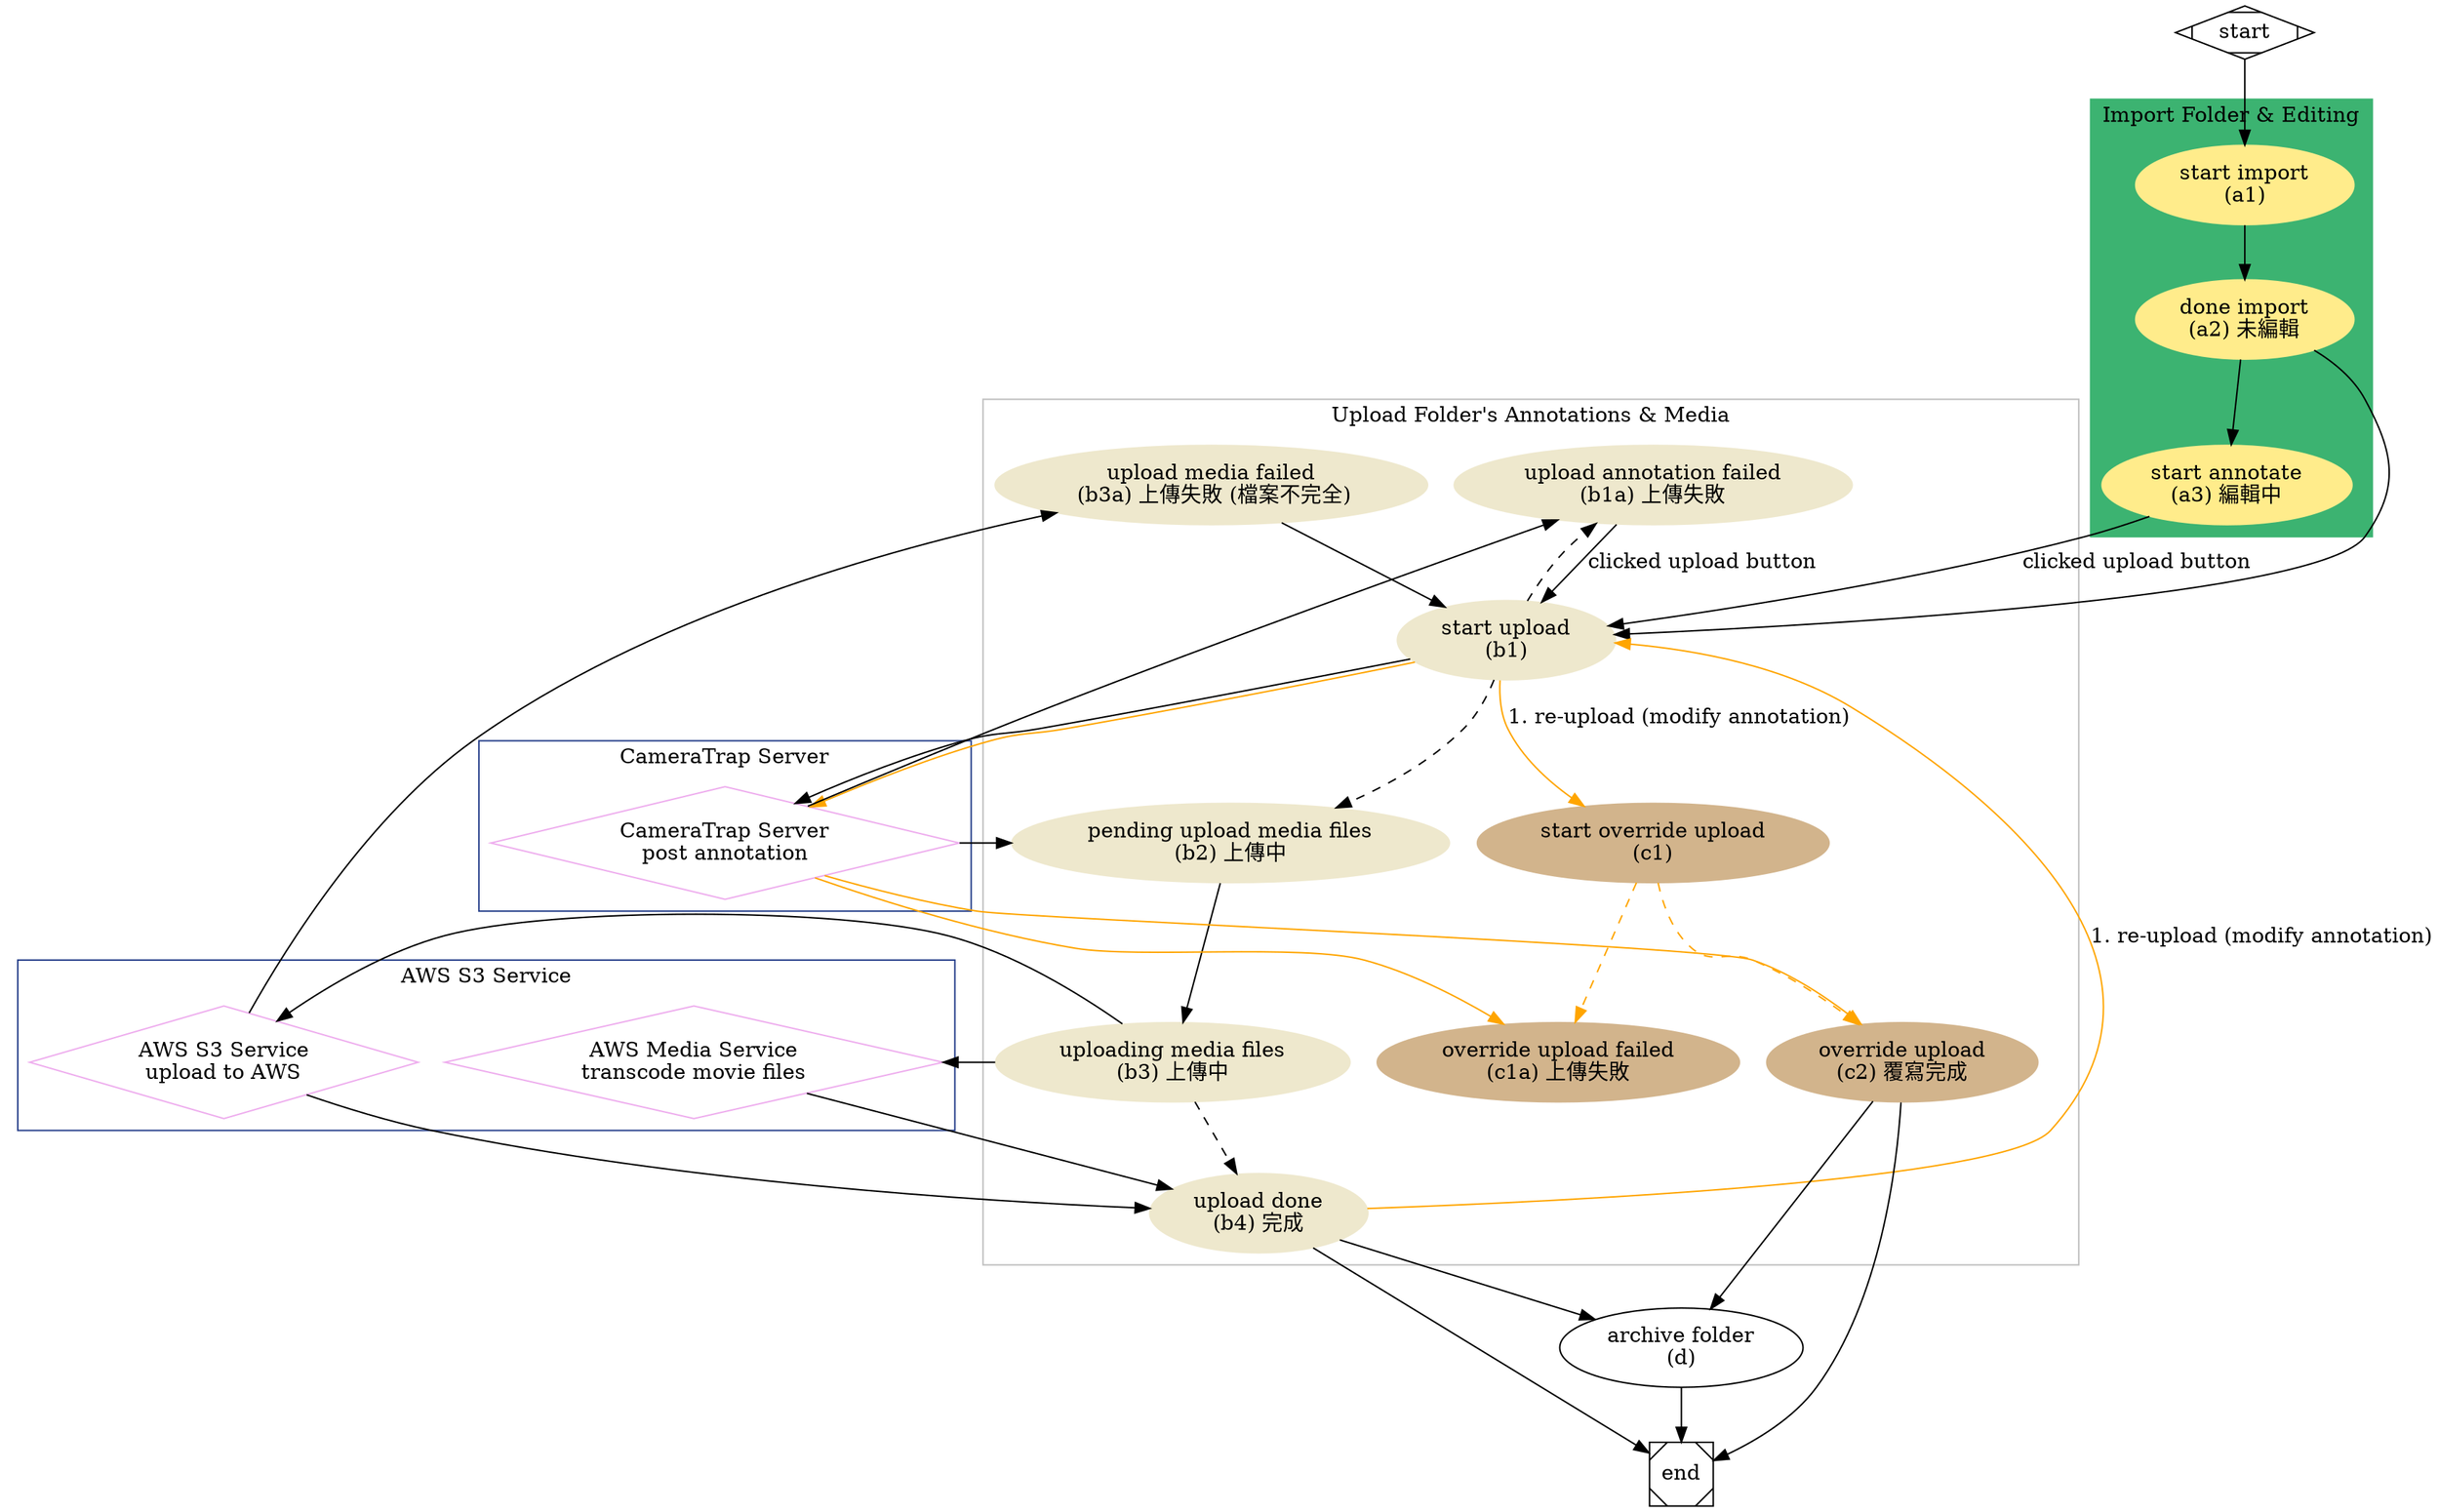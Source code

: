 digraph G {
  subgraph cluster_0 {
    style=filled;
    color=mediumseagreen;
    node [style=filled,color=lightgoldenrod1];
    label = "Import Folder & Editing";
    a1 -> a2 -> a3;
  }

  subgraph cluster_1 {
    color=gray;
    node [style=filled, color=cornsilk2];
    label = "Upload Folder's Annotations & Media";

    b1a -> b1 [label="clicked upload button"];
    b1-> b2 [style=dashed];
    b2 -> b3;
    b3 -> b4 [style=dashed];
    b4 -> b1 -> c1 [color=orange, label="1. re-upload (modify annotation)"];
    c1 -> c2 [color=orange, style=dashed];
    c1 -> c1a [color=orange, style=dashed];
    b3a -> b1;

  }
  subgraph cluster_2 {
    color=royalblue4;
    label = "CameraTrap Server";
    serv_anno;
  }
  subgraph cluster_3 {
    color=royalblue4;
    label = "AWS S3 Service";
    serv_s3;
    serv_media;
  }

  start -> a1;
  a3 -> b1 [label="clicked upload button"];
  a2 -> b1;
  b1 -> serv_anno -> b1a;
  b1 -> b1a [style=dashed];
  serv_anno -> b2;
  b3 -> serv_s3 -> b4;
  serv_s3 -> b3a;
  serv_anno -> c1a [color=orange];
  b1 -> serv_anno [color=orange];
  b3 -> serv_media -> b4;
  serv_anno -> c2 [color=orange];
  c2 -> end;
  b4 -> end;
  b4 -> d -> end;
  c2 -> d;
  /*
  b1 -> serv_anno -> b2 -> b1 [color=orange, style=dashed, label="2. re-upload annotation"];
  b3c -> end;

  a2 -> b1;
  b3b -> serv_s3 -> b3b;
  serv_s3 -> b5;
  b4 -> end;
  b4 -> c;
  b4 -> a3;
  a3 -> b1 [label="1. re-upload (modify annotation)", color=orange];
  b5 -> end;
  b4 -> a3 [label="update annotation, upload last failed files"];
  b5 -> c -> end;

  serv_anno -> b5 [color=orange, style=dashed];
  */
  serv_anno [shape=diamond, color=plum2, label="CameraTrap Server\npost annotation"];
  serv_s3 [shape=diamond, color=plum2, label="AWS S3 Service\nupload to AWS"];
  serv_media [shape=diamond, color=plum2, label="AWS Media Service\ntranscode movie files"];

  d [label="archive folder\n(d)"];
  c2 [label="override upload\n(c2) 覆寫完成", color=tan, style=filled];
  c1a [label="override upload failed\n(c1a) 上傳失敗", color=tan, style=filled];
  c1 [label="start override upload\n(c1)", color=tan, style=filled];

  b4 [label="upload done\n(b4) 完成"];
  b3a [label="upload media failed\n (b3a) 上傳失敗 (檔案不完全)"];
  b3 [label="uploading media files\n(b3) 上傳中"];
  b2 [label="pending upload media files\n(b2) 上傳中"];
  b1a [label="upload annotation failed\n(b1a) 上傳失敗"];
  b1 [label="start upload\n(b1)"];

  a3 [label="start annotate\n(a3) 編輯中"];
  a2 [label="done import\n(a2) 未編輯"];
  a1 [label="start import\n(a1)"];
  start [shape=Mdiamond];
  end [shape=Msquare];
}
